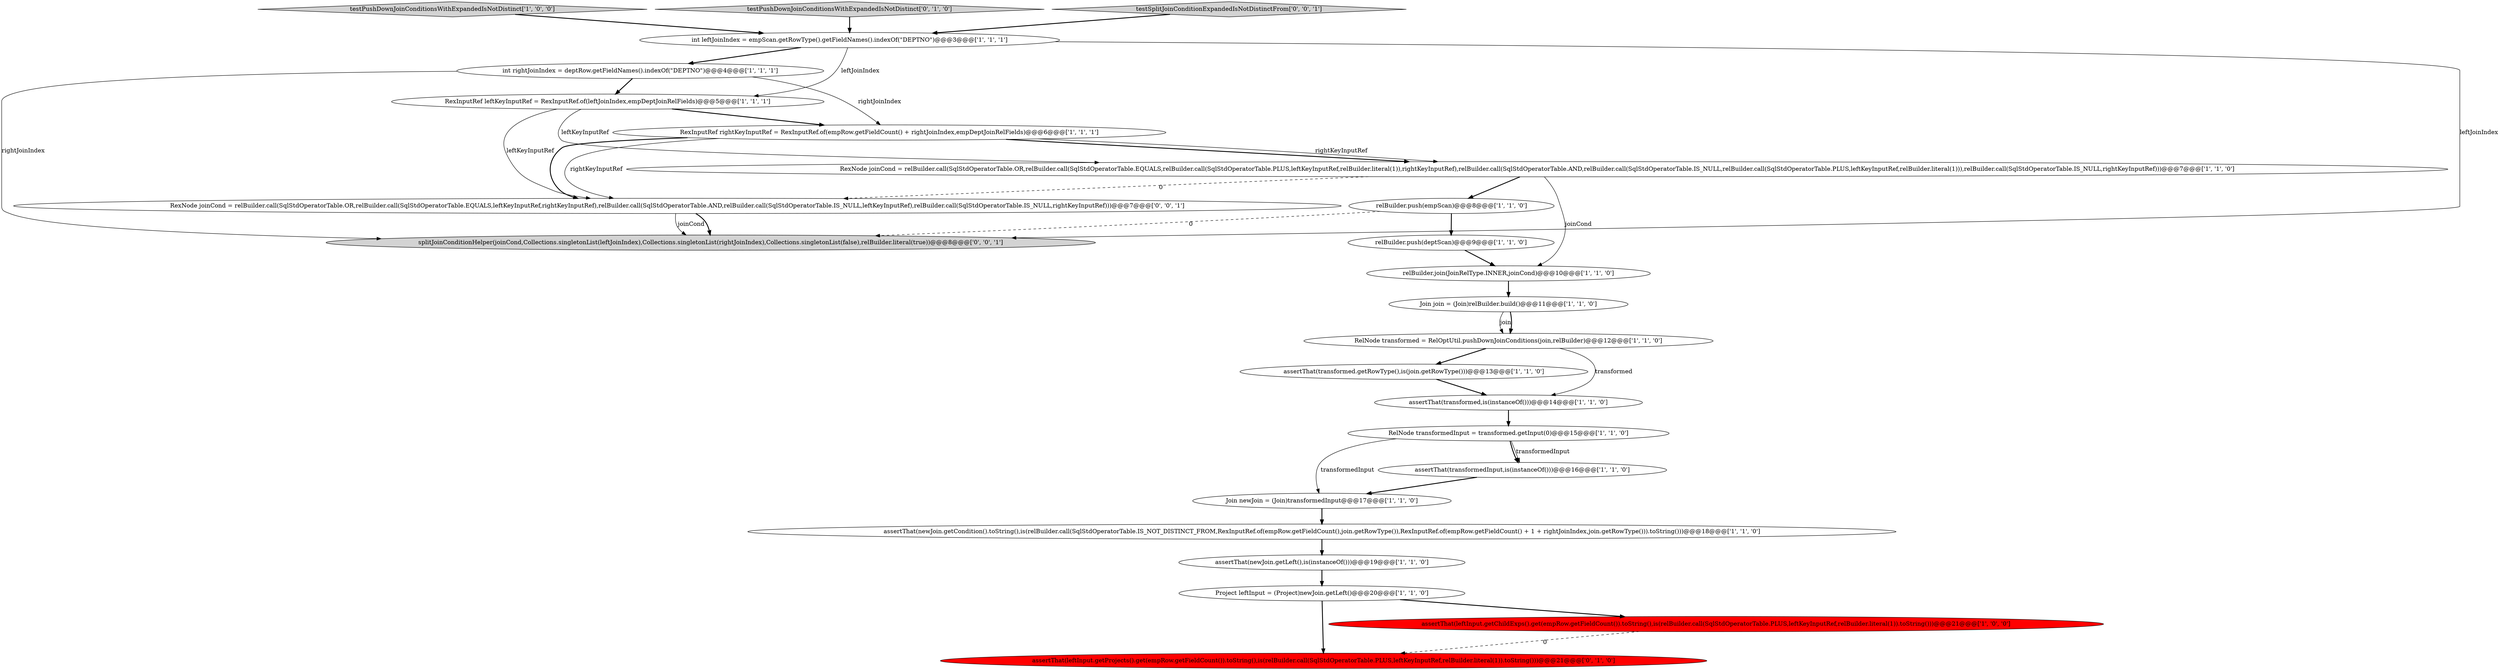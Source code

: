 digraph {
3 [style = filled, label = "testPushDownJoinConditionsWithExpandedIsNotDistinct['1', '0', '0']", fillcolor = lightgray, shape = diamond image = "AAA0AAABBB1BBB"];
7 [style = filled, label = "int rightJoinIndex = deptRow.getFieldNames().indexOf(\"DEPTNO\")@@@4@@@['1', '1', '1']", fillcolor = white, shape = ellipse image = "AAA0AAABBB1BBB"];
16 [style = filled, label = "assertThat(transformed.getRowType(),is(join.getRowType()))@@@13@@@['1', '1', '0']", fillcolor = white, shape = ellipse image = "AAA0AAABBB1BBB"];
20 [style = filled, label = "assertThat(leftInput.getProjects().get(empRow.getFieldCount()).toString(),is(relBuilder.call(SqlStdOperatorTable.PLUS,leftKeyInputRef,relBuilder.literal(1)).toString()))@@@21@@@['0', '1', '0']", fillcolor = red, shape = ellipse image = "AAA1AAABBB2BBB"];
21 [style = filled, label = "testPushDownJoinConditionsWithExpandedIsNotDistinct['0', '1', '0']", fillcolor = lightgray, shape = diamond image = "AAA0AAABBB2BBB"];
12 [style = filled, label = "relBuilder.push(empScan)@@@8@@@['1', '1', '0']", fillcolor = white, shape = ellipse image = "AAA0AAABBB1BBB"];
0 [style = filled, label = "Join newJoin = (Join)transformedInput@@@17@@@['1', '1', '0']", fillcolor = white, shape = ellipse image = "AAA0AAABBB1BBB"];
6 [style = filled, label = "Project leftInput = (Project)newJoin.getLeft()@@@20@@@['1', '1', '0']", fillcolor = white, shape = ellipse image = "AAA0AAABBB1BBB"];
1 [style = filled, label = "relBuilder.push(deptScan)@@@9@@@['1', '1', '0']", fillcolor = white, shape = ellipse image = "AAA0AAABBB1BBB"];
22 [style = filled, label = "testSplitJoinConditionExpandedIsNotDistinctFrom['0', '0', '1']", fillcolor = lightgray, shape = diamond image = "AAA0AAABBB3BBB"];
14 [style = filled, label = "RelNode transformedInput = transformed.getInput(0)@@@15@@@['1', '1', '0']", fillcolor = white, shape = ellipse image = "AAA0AAABBB1BBB"];
13 [style = filled, label = "Join join = (Join)relBuilder.build()@@@11@@@['1', '1', '0']", fillcolor = white, shape = ellipse image = "AAA0AAABBB1BBB"];
8 [style = filled, label = "relBuilder.join(JoinRelType.INNER,joinCond)@@@10@@@['1', '1', '0']", fillcolor = white, shape = ellipse image = "AAA0AAABBB1BBB"];
19 [style = filled, label = "assertThat(transformed,is(instanceOf()))@@@14@@@['1', '1', '0']", fillcolor = white, shape = ellipse image = "AAA0AAABBB1BBB"];
24 [style = filled, label = "splitJoinConditionHelper(joinCond,Collections.singletonList(leftJoinIndex),Collections.singletonList(rightJoinIndex),Collections.singletonList(false),relBuilder.literal(true))@@@8@@@['0', '0', '1']", fillcolor = lightgray, shape = ellipse image = "AAA0AAABBB3BBB"];
18 [style = filled, label = "RexInputRef rightKeyInputRef = RexInputRef.of(empRow.getFieldCount() + rightJoinIndex,empDeptJoinRelFields)@@@6@@@['1', '1', '1']", fillcolor = white, shape = ellipse image = "AAA0AAABBB1BBB"];
4 [style = filled, label = "int leftJoinIndex = empScan.getRowType().getFieldNames().indexOf(\"DEPTNO\")@@@3@@@['1', '1', '1']", fillcolor = white, shape = ellipse image = "AAA0AAABBB1BBB"];
15 [style = filled, label = "RelNode transformed = RelOptUtil.pushDownJoinConditions(join,relBuilder)@@@12@@@['1', '1', '0']", fillcolor = white, shape = ellipse image = "AAA0AAABBB1BBB"];
17 [style = filled, label = "assertThat(newJoin.getCondition().toString(),is(relBuilder.call(SqlStdOperatorTable.IS_NOT_DISTINCT_FROM,RexInputRef.of(empRow.getFieldCount(),join.getRowType()),RexInputRef.of(empRow.getFieldCount() + 1 + rightJoinIndex,join.getRowType())).toString()))@@@18@@@['1', '1', '0']", fillcolor = white, shape = ellipse image = "AAA0AAABBB1BBB"];
9 [style = filled, label = "assertThat(newJoin.getLeft(),is(instanceOf()))@@@19@@@['1', '1', '0']", fillcolor = white, shape = ellipse image = "AAA0AAABBB1BBB"];
2 [style = filled, label = "assertThat(transformedInput,is(instanceOf()))@@@16@@@['1', '1', '0']", fillcolor = white, shape = ellipse image = "AAA0AAABBB1BBB"];
10 [style = filled, label = "assertThat(leftInput.getChildExps().get(empRow.getFieldCount()).toString(),is(relBuilder.call(SqlStdOperatorTable.PLUS,leftKeyInputRef,relBuilder.literal(1)).toString()))@@@21@@@['1', '0', '0']", fillcolor = red, shape = ellipse image = "AAA1AAABBB1BBB"];
5 [style = filled, label = "RexInputRef leftKeyInputRef = RexInputRef.of(leftJoinIndex,empDeptJoinRelFields)@@@5@@@['1', '1', '1']", fillcolor = white, shape = ellipse image = "AAA0AAABBB1BBB"];
11 [style = filled, label = "RexNode joinCond = relBuilder.call(SqlStdOperatorTable.OR,relBuilder.call(SqlStdOperatorTable.EQUALS,relBuilder.call(SqlStdOperatorTable.PLUS,leftKeyInputRef,relBuilder.literal(1)),rightKeyInputRef),relBuilder.call(SqlStdOperatorTable.AND,relBuilder.call(SqlStdOperatorTable.IS_NULL,relBuilder.call(SqlStdOperatorTable.PLUS,leftKeyInputRef,relBuilder.literal(1))),relBuilder.call(SqlStdOperatorTable.IS_NULL,rightKeyInputRef)))@@@7@@@['1', '1', '0']", fillcolor = white, shape = ellipse image = "AAA0AAABBB1BBB"];
23 [style = filled, label = "RexNode joinCond = relBuilder.call(SqlStdOperatorTable.OR,relBuilder.call(SqlStdOperatorTable.EQUALS,leftKeyInputRef,rightKeyInputRef),relBuilder.call(SqlStdOperatorTable.AND,relBuilder.call(SqlStdOperatorTable.IS_NULL,leftKeyInputRef),relBuilder.call(SqlStdOperatorTable.IS_NULL,rightKeyInputRef)))@@@7@@@['0', '0', '1']", fillcolor = white, shape = ellipse image = "AAA0AAABBB3BBB"];
4->5 [style = solid, label="leftJoinIndex"];
1->8 [style = bold, label=""];
14->2 [style = solid, label="transformedInput"];
15->19 [style = solid, label="transformed"];
18->23 [style = bold, label=""];
14->0 [style = solid, label="transformedInput"];
11->8 [style = solid, label="joinCond"];
0->17 [style = bold, label=""];
13->15 [style = solid, label="join"];
17->9 [style = bold, label=""];
18->11 [style = bold, label=""];
5->11 [style = solid, label="leftKeyInputRef"];
11->23 [style = dashed, label="0"];
11->12 [style = bold, label=""];
5->18 [style = bold, label=""];
7->24 [style = solid, label="rightJoinIndex"];
16->19 [style = bold, label=""];
15->16 [style = bold, label=""];
12->1 [style = bold, label=""];
3->4 [style = bold, label=""];
18->11 [style = solid, label="rightKeyInputRef"];
4->7 [style = bold, label=""];
23->24 [style = solid, label="joinCond"];
9->6 [style = bold, label=""];
22->4 [style = bold, label=""];
6->20 [style = bold, label=""];
5->23 [style = solid, label="leftKeyInputRef"];
7->5 [style = bold, label=""];
2->0 [style = bold, label=""];
23->24 [style = bold, label=""];
19->14 [style = bold, label=""];
6->10 [style = bold, label=""];
7->18 [style = solid, label="rightJoinIndex"];
12->24 [style = dashed, label="0"];
18->23 [style = solid, label="rightKeyInputRef"];
10->20 [style = dashed, label="0"];
14->2 [style = bold, label=""];
13->15 [style = bold, label=""];
4->24 [style = solid, label="leftJoinIndex"];
8->13 [style = bold, label=""];
21->4 [style = bold, label=""];
}
